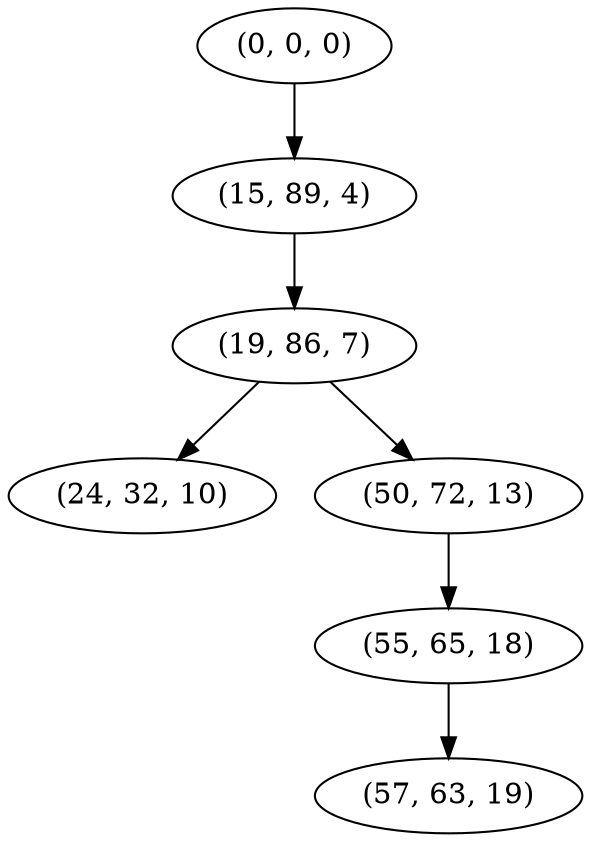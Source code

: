 digraph tree {
    "(0, 0, 0)";
    "(15, 89, 4)";
    "(19, 86, 7)";
    "(24, 32, 10)";
    "(50, 72, 13)";
    "(55, 65, 18)";
    "(57, 63, 19)";
    "(0, 0, 0)" -> "(15, 89, 4)";
    "(15, 89, 4)" -> "(19, 86, 7)";
    "(19, 86, 7)" -> "(24, 32, 10)";
    "(19, 86, 7)" -> "(50, 72, 13)";
    "(50, 72, 13)" -> "(55, 65, 18)";
    "(55, 65, 18)" -> "(57, 63, 19)";
}

